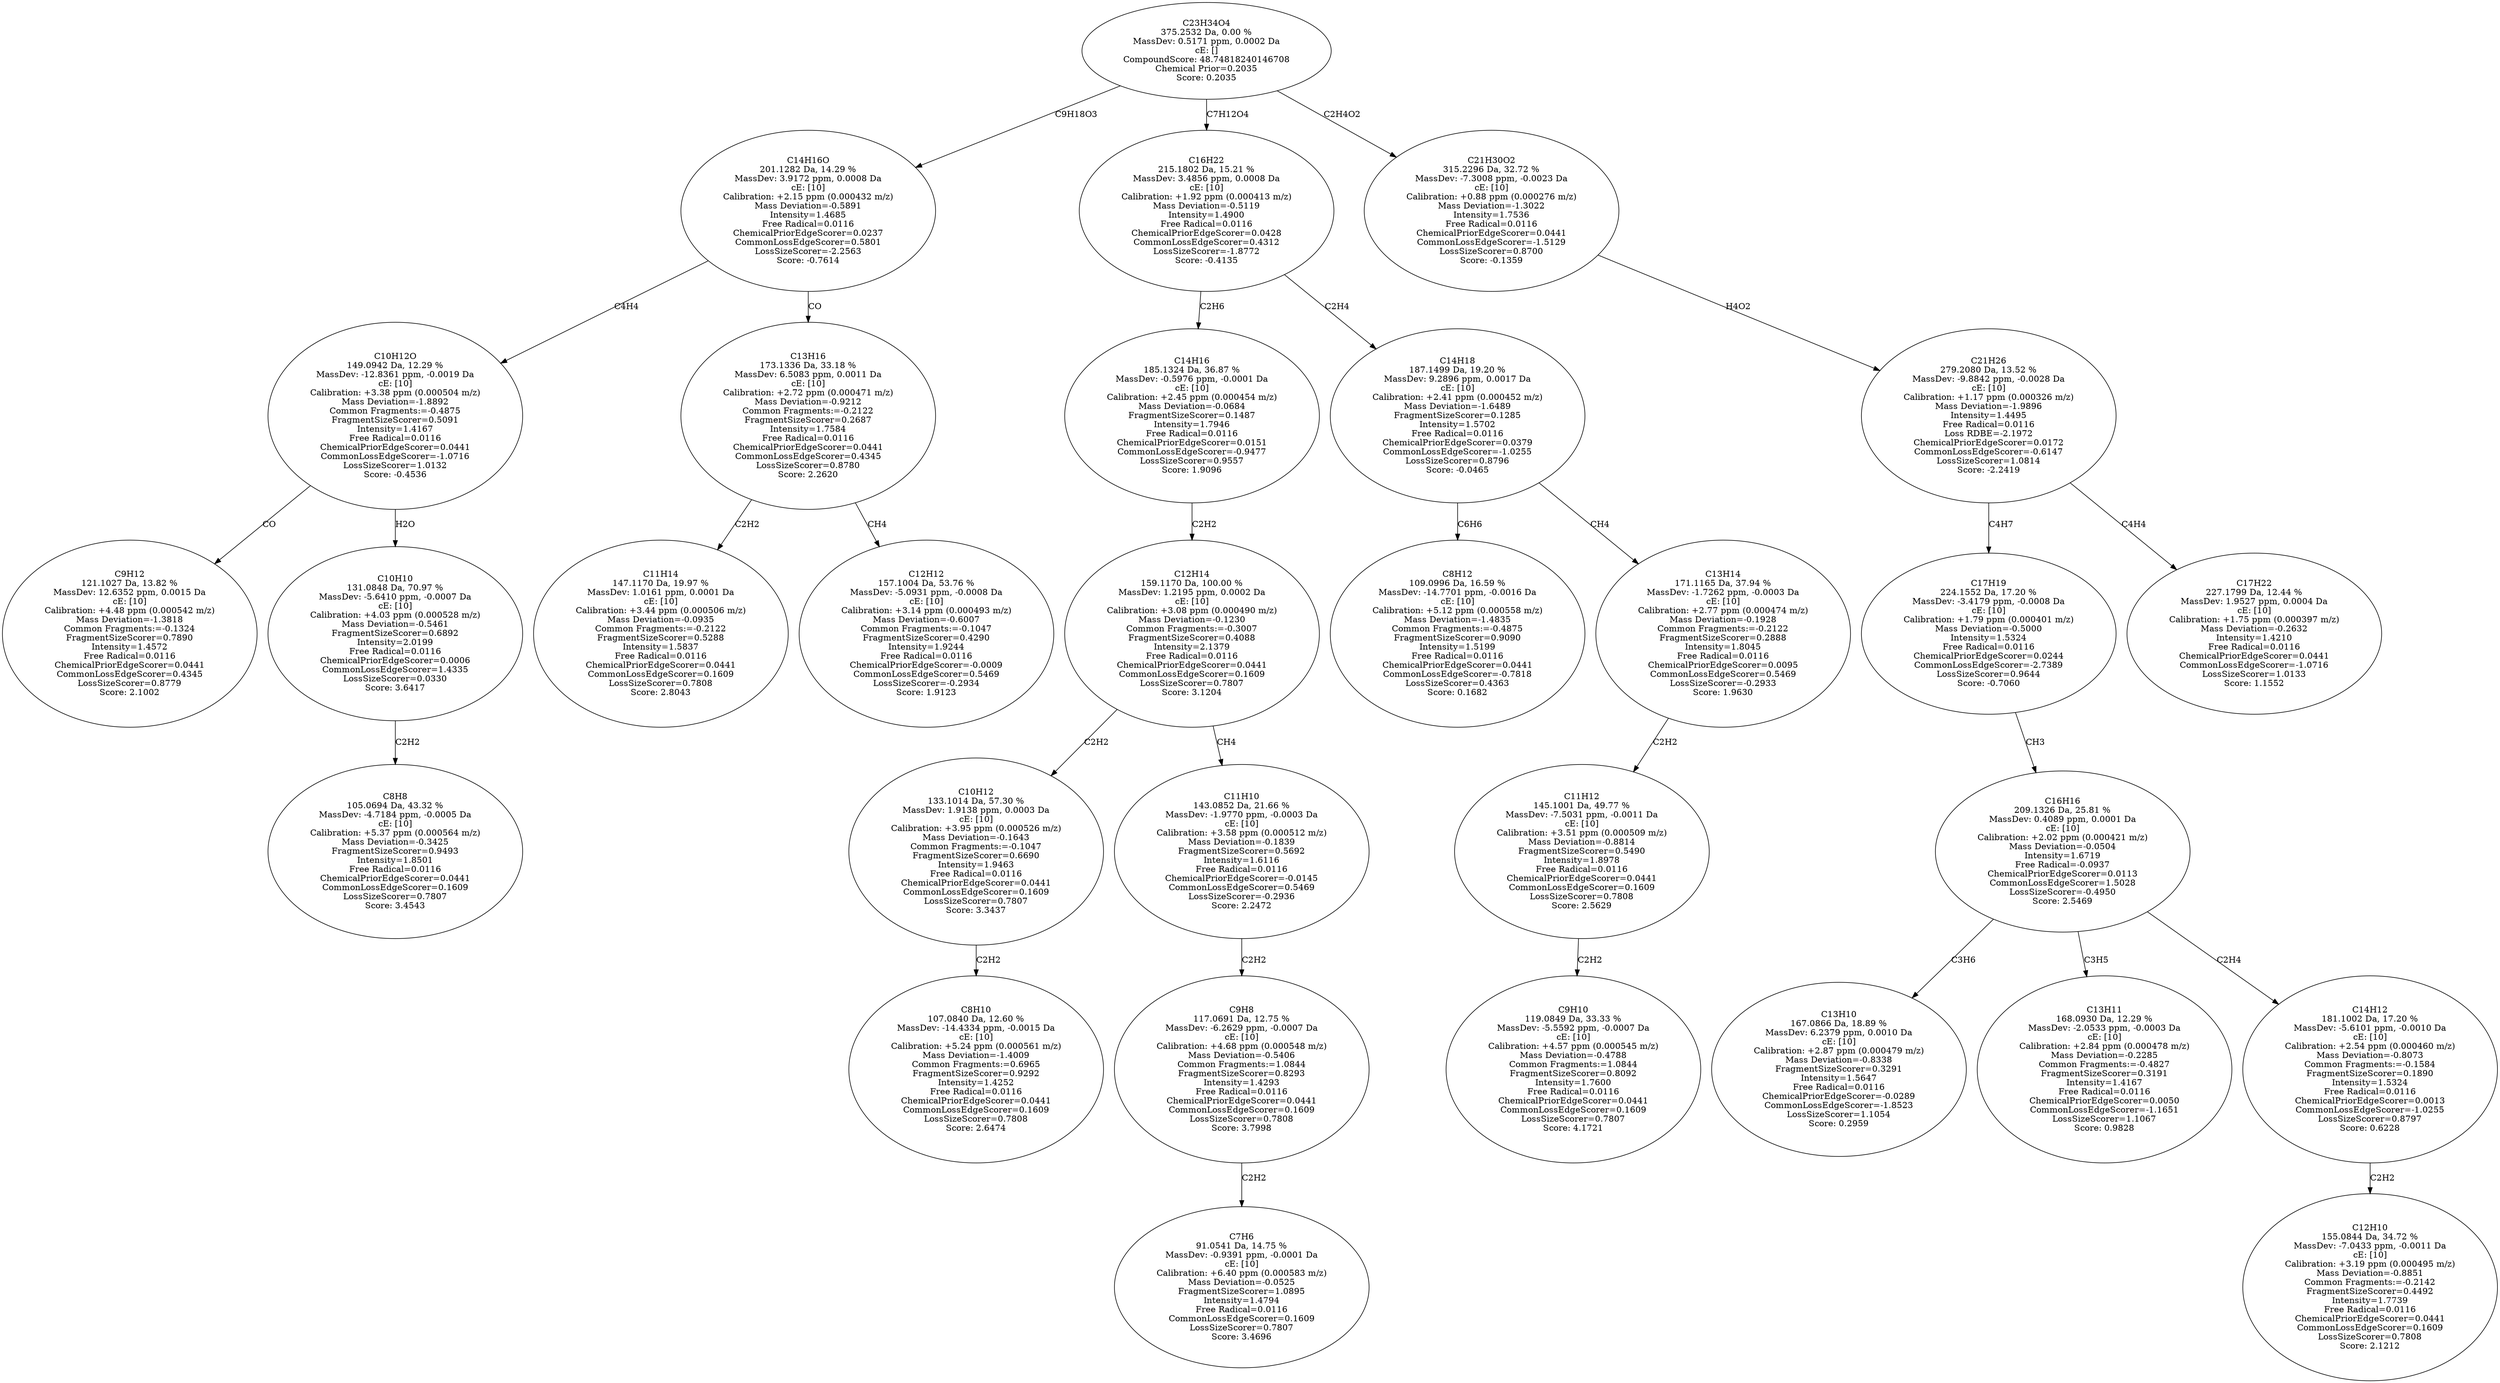 strict digraph {
v1 [label="C9H12\n121.1027 Da, 13.82 %\nMassDev: 12.6352 ppm, 0.0015 Da\ncE: [10]\nCalibration: +4.48 ppm (0.000542 m/z)\nMass Deviation=-1.3818\nCommon Fragments:=-0.1324\nFragmentSizeScorer=0.7890\nIntensity=1.4572\nFree Radical=0.0116\nChemicalPriorEdgeScorer=0.0441\nCommonLossEdgeScorer=0.4345\nLossSizeScorer=0.8779\nScore: 2.1002"];
v2 [label="C8H8\n105.0694 Da, 43.32 %\nMassDev: -4.7184 ppm, -0.0005 Da\ncE: [10]\nCalibration: +5.37 ppm (0.000564 m/z)\nMass Deviation=-0.3425\nFragmentSizeScorer=0.9493\nIntensity=1.8501\nFree Radical=0.0116\nChemicalPriorEdgeScorer=0.0441\nCommonLossEdgeScorer=0.1609\nLossSizeScorer=0.7807\nScore: 3.4543"];
v3 [label="C10H10\n131.0848 Da, 70.97 %\nMassDev: -5.6410 ppm, -0.0007 Da\ncE: [10]\nCalibration: +4.03 ppm (0.000528 m/z)\nMass Deviation=-0.5461\nFragmentSizeScorer=0.6892\nIntensity=2.0199\nFree Radical=0.0116\nChemicalPriorEdgeScorer=0.0006\nCommonLossEdgeScorer=1.4335\nLossSizeScorer=0.0330\nScore: 3.6417"];
v4 [label="C10H12O\n149.0942 Da, 12.29 %\nMassDev: -12.8361 ppm, -0.0019 Da\ncE: [10]\nCalibration: +3.38 ppm (0.000504 m/z)\nMass Deviation=-1.8892\nCommon Fragments:=-0.4875\nFragmentSizeScorer=0.5091\nIntensity=1.4167\nFree Radical=0.0116\nChemicalPriorEdgeScorer=0.0441\nCommonLossEdgeScorer=-1.0716\nLossSizeScorer=1.0132\nScore: -0.4536"];
v5 [label="C11H14\n147.1170 Da, 19.97 %\nMassDev: 1.0161 ppm, 0.0001 Da\ncE: [10]\nCalibration: +3.44 ppm (0.000506 m/z)\nMass Deviation=-0.0935\nCommon Fragments:=-0.2122\nFragmentSizeScorer=0.5288\nIntensity=1.5837\nFree Radical=0.0116\nChemicalPriorEdgeScorer=0.0441\nCommonLossEdgeScorer=0.1609\nLossSizeScorer=0.7808\nScore: 2.8043"];
v6 [label="C12H12\n157.1004 Da, 53.76 %\nMassDev: -5.0931 ppm, -0.0008 Da\ncE: [10]\nCalibration: +3.14 ppm (0.000493 m/z)\nMass Deviation=-0.6007\nCommon Fragments:=-0.1047\nFragmentSizeScorer=0.4290\nIntensity=1.9244\nFree Radical=0.0116\nChemicalPriorEdgeScorer=-0.0009\nCommonLossEdgeScorer=0.5469\nLossSizeScorer=-0.2934\nScore: 1.9123"];
v7 [label="C13H16\n173.1336 Da, 33.18 %\nMassDev: 6.5083 ppm, 0.0011 Da\ncE: [10]\nCalibration: +2.72 ppm (0.000471 m/z)\nMass Deviation=-0.9212\nCommon Fragments:=-0.2122\nFragmentSizeScorer=0.2687\nIntensity=1.7584\nFree Radical=0.0116\nChemicalPriorEdgeScorer=0.0441\nCommonLossEdgeScorer=0.4345\nLossSizeScorer=0.8780\nScore: 2.2620"];
v8 [label="C14H16O\n201.1282 Da, 14.29 %\nMassDev: 3.9172 ppm, 0.0008 Da\ncE: [10]\nCalibration: +2.15 ppm (0.000432 m/z)\nMass Deviation=-0.5891\nIntensity=1.4685\nFree Radical=0.0116\nChemicalPriorEdgeScorer=0.0237\nCommonLossEdgeScorer=0.5801\nLossSizeScorer=-2.2563\nScore: -0.7614"];
v9 [label="C8H10\n107.0840 Da, 12.60 %\nMassDev: -14.4334 ppm, -0.0015 Da\ncE: [10]\nCalibration: +5.24 ppm (0.000561 m/z)\nMass Deviation=-1.4009\nCommon Fragments:=0.6965\nFragmentSizeScorer=0.9292\nIntensity=1.4252\nFree Radical=0.0116\nChemicalPriorEdgeScorer=0.0441\nCommonLossEdgeScorer=0.1609\nLossSizeScorer=0.7808\nScore: 2.6474"];
v10 [label="C10H12\n133.1014 Da, 57.30 %\nMassDev: 1.9138 ppm, 0.0003 Da\ncE: [10]\nCalibration: +3.95 ppm (0.000526 m/z)\nMass Deviation=-0.1643\nCommon Fragments:=-0.1047\nFragmentSizeScorer=0.6690\nIntensity=1.9463\nFree Radical=0.0116\nChemicalPriorEdgeScorer=0.0441\nCommonLossEdgeScorer=0.1609\nLossSizeScorer=0.7807\nScore: 3.3437"];
v11 [label="C7H6\n91.0541 Da, 14.75 %\nMassDev: -0.9391 ppm, -0.0001 Da\ncE: [10]\nCalibration: +6.40 ppm (0.000583 m/z)\nMass Deviation=-0.0525\nFragmentSizeScorer=1.0895\nIntensity=1.4794\nFree Radical=0.0116\nCommonLossEdgeScorer=0.1609\nLossSizeScorer=0.7807\nScore: 3.4696"];
v12 [label="C9H8\n117.0691 Da, 12.75 %\nMassDev: -6.2629 ppm, -0.0007 Da\ncE: [10]\nCalibration: +4.68 ppm (0.000548 m/z)\nMass Deviation=-0.5406\nCommon Fragments:=1.0844\nFragmentSizeScorer=0.8293\nIntensity=1.4293\nFree Radical=0.0116\nChemicalPriorEdgeScorer=0.0441\nCommonLossEdgeScorer=0.1609\nLossSizeScorer=0.7808\nScore: 3.7998"];
v13 [label="C11H10\n143.0852 Da, 21.66 %\nMassDev: -1.9770 ppm, -0.0003 Da\ncE: [10]\nCalibration: +3.58 ppm (0.000512 m/z)\nMass Deviation=-0.1839\nFragmentSizeScorer=0.5692\nIntensity=1.6116\nFree Radical=0.0116\nChemicalPriorEdgeScorer=-0.0145\nCommonLossEdgeScorer=0.5469\nLossSizeScorer=-0.2936\nScore: 2.2472"];
v14 [label="C12H14\n159.1170 Da, 100.00 %\nMassDev: 1.2195 ppm, 0.0002 Da\ncE: [10]\nCalibration: +3.08 ppm (0.000490 m/z)\nMass Deviation=-0.1230\nCommon Fragments:=-0.3007\nFragmentSizeScorer=0.4088\nIntensity=2.1379\nFree Radical=0.0116\nChemicalPriorEdgeScorer=0.0441\nCommonLossEdgeScorer=0.1609\nLossSizeScorer=0.7807\nScore: 3.1204"];
v15 [label="C14H16\n185.1324 Da, 36.87 %\nMassDev: -0.5976 ppm, -0.0001 Da\ncE: [10]\nCalibration: +2.45 ppm (0.000454 m/z)\nMass Deviation=-0.0684\nFragmentSizeScorer=0.1487\nIntensity=1.7946\nFree Radical=0.0116\nChemicalPriorEdgeScorer=0.0151\nCommonLossEdgeScorer=-0.9477\nLossSizeScorer=0.9557\nScore: 1.9096"];
v16 [label="C8H12\n109.0996 Da, 16.59 %\nMassDev: -14.7701 ppm, -0.0016 Da\ncE: [10]\nCalibration: +5.12 ppm (0.000558 m/z)\nMass Deviation=-1.4835\nCommon Fragments:=-0.4875\nFragmentSizeScorer=0.9090\nIntensity=1.5199\nFree Radical=0.0116\nChemicalPriorEdgeScorer=0.0441\nCommonLossEdgeScorer=-0.7818\nLossSizeScorer=0.4363\nScore: 0.1682"];
v17 [label="C9H10\n119.0849 Da, 33.33 %\nMassDev: -5.5592 ppm, -0.0007 Da\ncE: [10]\nCalibration: +4.57 ppm (0.000545 m/z)\nMass Deviation=-0.4788\nCommon Fragments:=1.0844\nFragmentSizeScorer=0.8092\nIntensity=1.7600\nFree Radical=0.0116\nChemicalPriorEdgeScorer=0.0441\nCommonLossEdgeScorer=0.1609\nLossSizeScorer=0.7807\nScore: 4.1721"];
v18 [label="C11H12\n145.1001 Da, 49.77 %\nMassDev: -7.5031 ppm, -0.0011 Da\ncE: [10]\nCalibration: +3.51 ppm (0.000509 m/z)\nMass Deviation=-0.8814\nFragmentSizeScorer=0.5490\nIntensity=1.8978\nFree Radical=0.0116\nChemicalPriorEdgeScorer=0.0441\nCommonLossEdgeScorer=0.1609\nLossSizeScorer=0.7808\nScore: 2.5629"];
v19 [label="C13H14\n171.1165 Da, 37.94 %\nMassDev: -1.7262 ppm, -0.0003 Da\ncE: [10]\nCalibration: +2.77 ppm (0.000474 m/z)\nMass Deviation=-0.1928\nCommon Fragments:=-0.2122\nFragmentSizeScorer=0.2888\nIntensity=1.8045\nFree Radical=0.0116\nChemicalPriorEdgeScorer=0.0095\nCommonLossEdgeScorer=0.5469\nLossSizeScorer=-0.2933\nScore: 1.9630"];
v20 [label="C14H18\n187.1499 Da, 19.20 %\nMassDev: 9.2896 ppm, 0.0017 Da\ncE: [10]\nCalibration: +2.41 ppm (0.000452 m/z)\nMass Deviation=-1.6489\nFragmentSizeScorer=0.1285\nIntensity=1.5702\nFree Radical=0.0116\nChemicalPriorEdgeScorer=0.0379\nCommonLossEdgeScorer=-1.0255\nLossSizeScorer=0.8796\nScore: -0.0465"];
v21 [label="C16H22\n215.1802 Da, 15.21 %\nMassDev: 3.4856 ppm, 0.0008 Da\ncE: [10]\nCalibration: +1.92 ppm (0.000413 m/z)\nMass Deviation=-0.5119\nIntensity=1.4900\nFree Radical=0.0116\nChemicalPriorEdgeScorer=0.0428\nCommonLossEdgeScorer=0.4312\nLossSizeScorer=-1.8772\nScore: -0.4135"];
v22 [label="C13H10\n167.0866 Da, 18.89 %\nMassDev: 6.2379 ppm, 0.0010 Da\ncE: [10]\nCalibration: +2.87 ppm (0.000479 m/z)\nMass Deviation=-0.8338\nFragmentSizeScorer=0.3291\nIntensity=1.5647\nFree Radical=0.0116\nChemicalPriorEdgeScorer=-0.0289\nCommonLossEdgeScorer=-1.8523\nLossSizeScorer=1.1054\nScore: 0.2959"];
v23 [label="C13H11\n168.0930 Da, 12.29 %\nMassDev: -2.0533 ppm, -0.0003 Da\ncE: [10]\nCalibration: +2.84 ppm (0.000478 m/z)\nMass Deviation=-0.2285\nCommon Fragments:=-0.4827\nFragmentSizeScorer=0.3191\nIntensity=1.4167\nFree Radical=0.0116\nChemicalPriorEdgeScorer=0.0050\nCommonLossEdgeScorer=-1.1651\nLossSizeScorer=1.1067\nScore: 0.9828"];
v24 [label="C12H10\n155.0844 Da, 34.72 %\nMassDev: -7.0433 ppm, -0.0011 Da\ncE: [10]\nCalibration: +3.19 ppm (0.000495 m/z)\nMass Deviation=-0.8851\nCommon Fragments:=-0.2142\nFragmentSizeScorer=0.4492\nIntensity=1.7739\nFree Radical=0.0116\nChemicalPriorEdgeScorer=0.0441\nCommonLossEdgeScorer=0.1609\nLossSizeScorer=0.7808\nScore: 2.1212"];
v25 [label="C14H12\n181.1002 Da, 17.20 %\nMassDev: -5.6101 ppm, -0.0010 Da\ncE: [10]\nCalibration: +2.54 ppm (0.000460 m/z)\nMass Deviation=-0.8073\nCommon Fragments:=-0.1584\nFragmentSizeScorer=0.1890\nIntensity=1.5324\nFree Radical=0.0116\nChemicalPriorEdgeScorer=0.0013\nCommonLossEdgeScorer=-1.0255\nLossSizeScorer=0.8797\nScore: 0.6228"];
v26 [label="C16H16\n209.1326 Da, 25.81 %\nMassDev: 0.4089 ppm, 0.0001 Da\ncE: [10]\nCalibration: +2.02 ppm (0.000421 m/z)\nMass Deviation=-0.0504\nIntensity=1.6719\nFree Radical=-0.0937\nChemicalPriorEdgeScorer=0.0113\nCommonLossEdgeScorer=1.5028\nLossSizeScorer=-0.4950\nScore: 2.5469"];
v27 [label="C17H19\n224.1552 Da, 17.20 %\nMassDev: -3.4179 ppm, -0.0008 Da\ncE: [10]\nCalibration: +1.79 ppm (0.000401 m/z)\nMass Deviation=-0.5000\nIntensity=1.5324\nFree Radical=0.0116\nChemicalPriorEdgeScorer=0.0244\nCommonLossEdgeScorer=-2.7389\nLossSizeScorer=0.9644\nScore: -0.7060"];
v28 [label="C17H22\n227.1799 Da, 12.44 %\nMassDev: 1.9527 ppm, 0.0004 Da\ncE: [10]\nCalibration: +1.75 ppm (0.000397 m/z)\nMass Deviation=-0.2632\nIntensity=1.4210\nFree Radical=0.0116\nChemicalPriorEdgeScorer=0.0441\nCommonLossEdgeScorer=-1.0716\nLossSizeScorer=1.0133\nScore: 1.1552"];
v29 [label="C21H26\n279.2080 Da, 13.52 %\nMassDev: -9.8842 ppm, -0.0028 Da\ncE: [10]\nCalibration: +1.17 ppm (0.000326 m/z)\nMass Deviation=-1.9896\nIntensity=1.4495\nFree Radical=0.0116\nLoss RDBE=-2.1972\nChemicalPriorEdgeScorer=0.0172\nCommonLossEdgeScorer=-0.6147\nLossSizeScorer=1.0814\nScore: -2.2419"];
v30 [label="C21H30O2\n315.2296 Da, 32.72 %\nMassDev: -7.3008 ppm, -0.0023 Da\ncE: [10]\nCalibration: +0.88 ppm (0.000276 m/z)\nMass Deviation=-1.3022\nIntensity=1.7536\nFree Radical=0.0116\nChemicalPriorEdgeScorer=0.0441\nCommonLossEdgeScorer=-1.5129\nLossSizeScorer=0.8700\nScore: -0.1359"];
v31 [label="C23H34O4\n375.2532 Da, 0.00 %\nMassDev: 0.5171 ppm, 0.0002 Da\ncE: []\nCompoundScore: 48.74818240146708\nChemical Prior=0.2035\nScore: 0.2035"];
v4 -> v1 [label="CO"];
v3 -> v2 [label="C2H2"];
v4 -> v3 [label="H2O"];
v8 -> v4 [label="C4H4"];
v7 -> v5 [label="C2H2"];
v7 -> v6 [label="CH4"];
v8 -> v7 [label="CO"];
v31 -> v8 [label="C9H18O3"];
v10 -> v9 [label="C2H2"];
v14 -> v10 [label="C2H2"];
v12 -> v11 [label="C2H2"];
v13 -> v12 [label="C2H2"];
v14 -> v13 [label="CH4"];
v15 -> v14 [label="C2H2"];
v21 -> v15 [label="C2H6"];
v20 -> v16 [label="C6H6"];
v18 -> v17 [label="C2H2"];
v19 -> v18 [label="C2H2"];
v20 -> v19 [label="CH4"];
v21 -> v20 [label="C2H4"];
v31 -> v21 [label="C7H12O4"];
v26 -> v22 [label="C3H6"];
v26 -> v23 [label="C3H5"];
v25 -> v24 [label="C2H2"];
v26 -> v25 [label="C2H4"];
v27 -> v26 [label="CH3"];
v29 -> v27 [label="C4H7"];
v29 -> v28 [label="C4H4"];
v30 -> v29 [label="H4O2"];
v31 -> v30 [label="C2H4O2"];
}